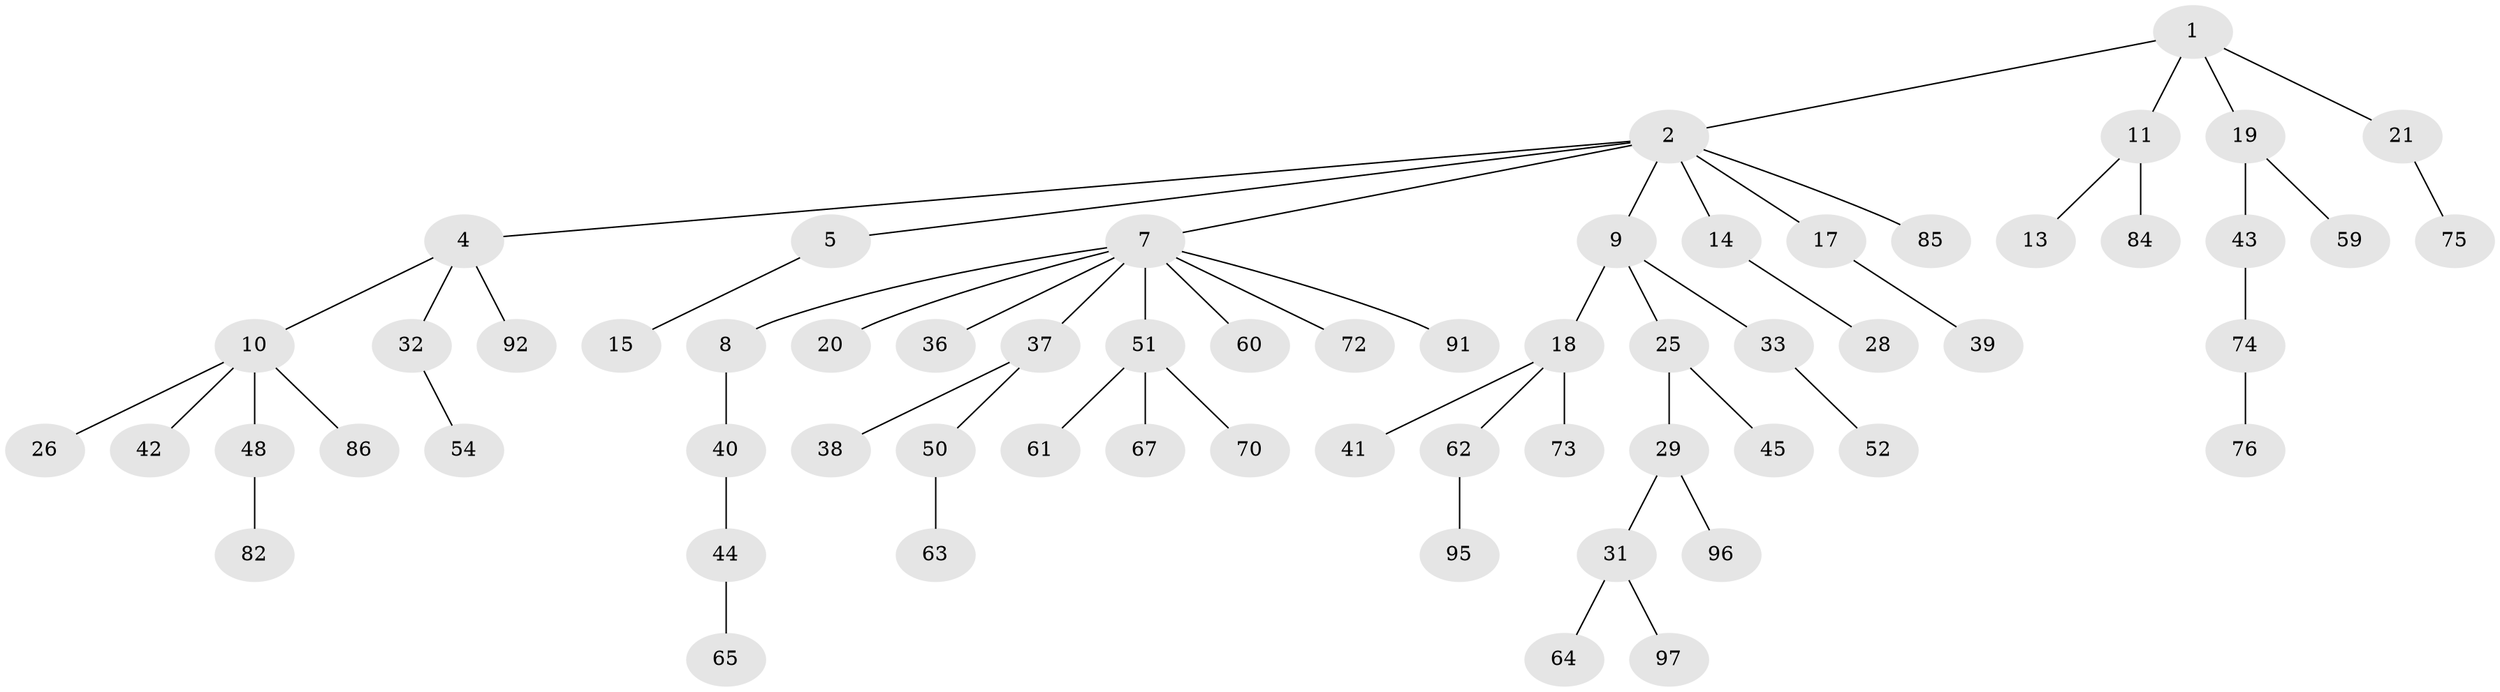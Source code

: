 // original degree distribution, {4: 0.061855670103092786, 3: 0.16494845360824742, 7: 0.010309278350515464, 5: 0.020618556701030927, 2: 0.24742268041237114, 8: 0.010309278350515464, 1: 0.4845360824742268}
// Generated by graph-tools (version 1.1) at 2025/42/03/06/25 10:42:05]
// undirected, 62 vertices, 61 edges
graph export_dot {
graph [start="1"]
  node [color=gray90,style=filled];
  1 [super="+6"];
  2 [super="+3"];
  4 [super="+77"];
  5 [super="+80"];
  7 [super="+16"];
  8 [super="+57"];
  9 [super="+27"];
  10 [super="+12"];
  11 [super="+24"];
  13 [super="+94"];
  14 [super="+22"];
  15 [super="+81"];
  17 [super="+23"];
  18 [super="+30"];
  19;
  20 [super="+34"];
  21;
  25 [super="+69"];
  26;
  28;
  29 [super="+71"];
  31 [super="+35"];
  32 [super="+49"];
  33 [super="+47"];
  36 [super="+55"];
  37;
  38 [super="+58"];
  39;
  40;
  41 [super="+46"];
  42 [super="+79"];
  43 [super="+88"];
  44 [super="+90"];
  45;
  48 [super="+68"];
  50 [super="+53"];
  51 [super="+56"];
  52;
  54;
  59;
  60;
  61;
  62 [super="+66"];
  63;
  64 [super="+87"];
  65 [super="+89"];
  67;
  70;
  72;
  73;
  74 [super="+93"];
  75 [super="+78"];
  76 [super="+83"];
  82;
  84;
  85;
  86;
  91;
  92;
  95;
  96;
  97;
  1 -- 2;
  1 -- 11;
  1 -- 19;
  1 -- 21;
  2 -- 17;
  2 -- 4;
  2 -- 5;
  2 -- 85;
  2 -- 7;
  2 -- 9;
  2 -- 14;
  4 -- 10;
  4 -- 32;
  4 -- 92;
  5 -- 15;
  7 -- 8;
  7 -- 20;
  7 -- 37;
  7 -- 60;
  7 -- 72;
  7 -- 91;
  7 -- 51;
  7 -- 36;
  8 -- 40;
  9 -- 18;
  9 -- 25;
  9 -- 33;
  10 -- 42;
  10 -- 48;
  10 -- 26;
  10 -- 86;
  11 -- 13;
  11 -- 84;
  14 -- 28;
  17 -- 39;
  18 -- 41;
  18 -- 73;
  18 -- 62;
  19 -- 43;
  19 -- 59;
  21 -- 75;
  25 -- 29;
  25 -- 45;
  29 -- 31;
  29 -- 96;
  31 -- 97;
  31 -- 64;
  32 -- 54;
  33 -- 52;
  37 -- 38;
  37 -- 50;
  40 -- 44;
  43 -- 74;
  44 -- 65;
  48 -- 82;
  50 -- 63;
  51 -- 61;
  51 -- 67;
  51 -- 70;
  62 -- 95;
  74 -- 76;
}
